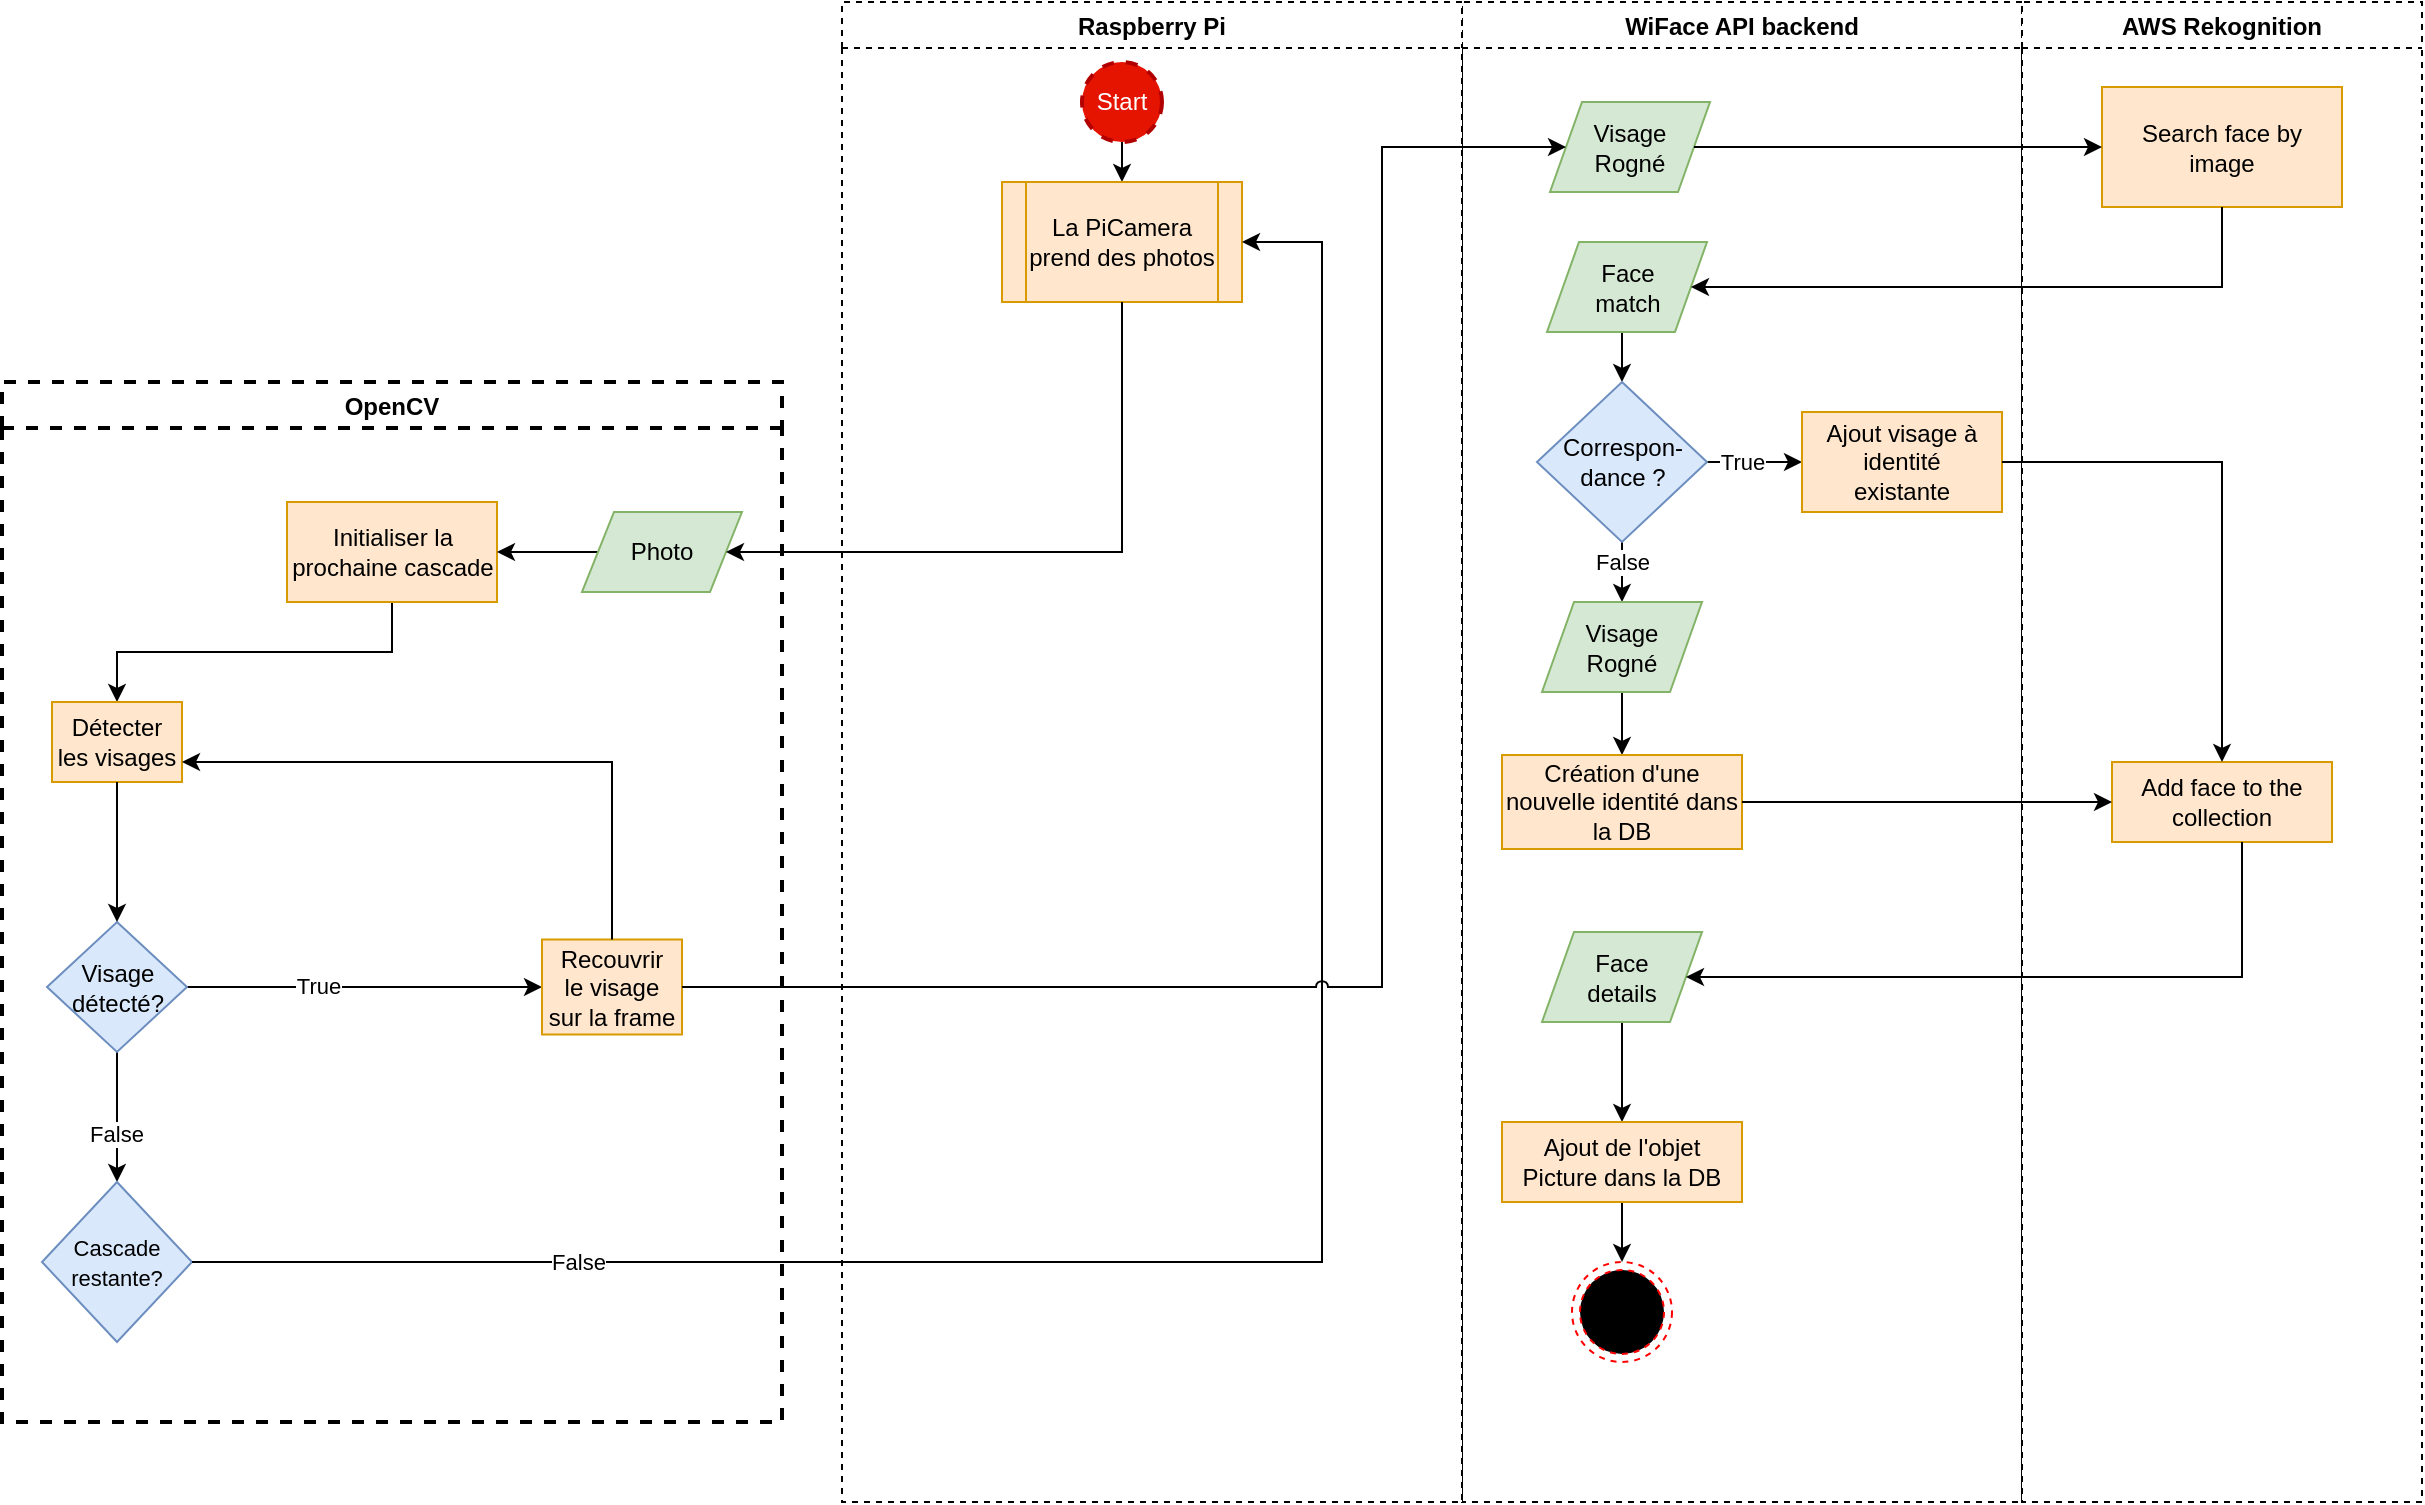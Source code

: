 <mxfile version="12.9.14" type="device"><diagram id="C5RBs43oDa-KdzZeNtuy" name="Page-1"><mxGraphModel dx="2249" dy="763" grid="1" gridSize="10" guides="1" tooltips="1" connect="1" arrows="1" fold="1" page="1" pageScale="1" pageWidth="827" pageHeight="1169" math="0" shadow="0"><root><mxCell id="WIyWlLk6GJQsqaUBKTNV-0"/><mxCell id="WIyWlLk6GJQsqaUBKTNV-1" parent="WIyWlLk6GJQsqaUBKTNV-0"/><mxCell id="HUMt-eXJ5_sap2vRCFsd-2" value="WiFace API backend" style="swimlane;dashed=1;swimlaneFillColor=#ffffff;strokeColor=#000000;" vertex="1" parent="WIyWlLk6GJQsqaUBKTNV-1"><mxGeometry x="330" y="40" width="280" height="750" as="geometry"/></mxCell><mxCell id="HUMt-eXJ5_sap2vRCFsd-27" value="&lt;div&gt;Visage&lt;/div&gt;&lt;div&gt;Rogné&lt;br&gt;&lt;/div&gt;" style="shape=parallelogram;perimeter=parallelogramPerimeter;whiteSpace=wrap;html=1;fillColor=#d5e8d4;strokeColor=#82b366;" vertex="1" parent="HUMt-eXJ5_sap2vRCFsd-2"><mxGeometry x="44" y="50" width="80" height="45" as="geometry"/></mxCell><mxCell id="HUMt-eXJ5_sap2vRCFsd-42" style="edgeStyle=orthogonalEdgeStyle;rounded=0;jumpStyle=arc;orthogonalLoop=1;jettySize=auto;html=1;exitX=0.5;exitY=1;exitDx=0;exitDy=0;entryX=0.5;entryY=0;entryDx=0;entryDy=0;strokeColor=#000000;" edge="1" parent="HUMt-eXJ5_sap2vRCFsd-2" source="HUMt-eXJ5_sap2vRCFsd-40" target="HUMt-eXJ5_sap2vRCFsd-41"><mxGeometry relative="1" as="geometry"/></mxCell><mxCell id="HUMt-eXJ5_sap2vRCFsd-40" value="&lt;div&gt;Face &lt;br&gt;&lt;/div&gt;&lt;div&gt;match&lt;/div&gt;" style="shape=parallelogram;perimeter=parallelogramPerimeter;whiteSpace=wrap;html=1;fillColor=#d5e8d4;strokeColor=#82b366;" vertex="1" parent="HUMt-eXJ5_sap2vRCFsd-2"><mxGeometry x="42.5" y="120" width="80" height="45" as="geometry"/></mxCell><mxCell id="HUMt-eXJ5_sap2vRCFsd-50" style="edgeStyle=orthogonalEdgeStyle;rounded=0;jumpStyle=arc;orthogonalLoop=1;jettySize=auto;html=1;exitX=1;exitY=0.5;exitDx=0;exitDy=0;entryX=0;entryY=0.5;entryDx=0;entryDy=0;strokeColor=#000000;" edge="1" parent="HUMt-eXJ5_sap2vRCFsd-2" source="HUMt-eXJ5_sap2vRCFsd-41" target="HUMt-eXJ5_sap2vRCFsd-48"><mxGeometry relative="1" as="geometry"/></mxCell><mxCell id="HUMt-eXJ5_sap2vRCFsd-51" value="True" style="edgeLabel;html=1;align=center;verticalAlign=middle;resizable=0;points=[];" vertex="1" connectable="0" parent="HUMt-eXJ5_sap2vRCFsd-50"><mxGeometry x="-0.261" y="-2" relative="1" as="geometry"><mxPoint y="-2" as="offset"/></mxGeometry></mxCell><mxCell id="HUMt-eXJ5_sap2vRCFsd-52" style="edgeStyle=orthogonalEdgeStyle;rounded=0;jumpStyle=arc;orthogonalLoop=1;jettySize=auto;html=1;exitX=0.5;exitY=1;exitDx=0;exitDy=0;entryX=0.5;entryY=0;entryDx=0;entryDy=0;strokeColor=#000000;" edge="1" parent="HUMt-eXJ5_sap2vRCFsd-2" source="HUMt-eXJ5_sap2vRCFsd-41" target="HUMt-eXJ5_sap2vRCFsd-47"><mxGeometry relative="1" as="geometry"><Array as="points"><mxPoint x="80" y="280"/><mxPoint x="80" y="280"/></Array></mxGeometry></mxCell><mxCell id="HUMt-eXJ5_sap2vRCFsd-53" value="False" style="edgeLabel;html=1;align=center;verticalAlign=middle;resizable=0;points=[];" vertex="1" connectable="0" parent="HUMt-eXJ5_sap2vRCFsd-52"><mxGeometry x="-0.335" relative="1" as="geometry"><mxPoint as="offset"/></mxGeometry></mxCell><mxCell id="HUMt-eXJ5_sap2vRCFsd-41" value="&lt;div&gt;Correspon-&lt;/div&gt;&lt;div&gt;dance ?&lt;br&gt;&lt;/div&gt;" style="rhombus;whiteSpace=wrap;html=1;fillColor=#dae8fc;strokeColor=#6c8ebf;" vertex="1" parent="HUMt-eXJ5_sap2vRCFsd-2"><mxGeometry x="37.5" y="190" width="85" height="80" as="geometry"/></mxCell><mxCell id="HUMt-eXJ5_sap2vRCFsd-66" style="edgeStyle=orthogonalEdgeStyle;rounded=0;jumpStyle=arc;orthogonalLoop=1;jettySize=auto;html=1;exitX=0.5;exitY=1;exitDx=0;exitDy=0;strokeColor=#000000;" edge="1" parent="HUMt-eXJ5_sap2vRCFsd-2" source="HUMt-eXJ5_sap2vRCFsd-47" target="HUMt-eXJ5_sap2vRCFsd-63"><mxGeometry relative="1" as="geometry"/></mxCell><mxCell id="HUMt-eXJ5_sap2vRCFsd-47" value="&lt;div&gt;Visage&lt;/div&gt;&lt;div&gt;Rogné&lt;br&gt;&lt;/div&gt;" style="shape=parallelogram;perimeter=parallelogramPerimeter;whiteSpace=wrap;html=1;fillColor=#d5e8d4;strokeColor=#82b366;" vertex="1" parent="HUMt-eXJ5_sap2vRCFsd-2"><mxGeometry x="40" y="300" width="80" height="45" as="geometry"/></mxCell><mxCell id="HUMt-eXJ5_sap2vRCFsd-48" value="&lt;div&gt;Ajout visage à identité&lt;/div&gt;&lt;div&gt;existante&lt;br&gt;&lt;/div&gt;" style="rounded=0;whiteSpace=wrap;html=1;fillColor=#ffe6cc;strokeColor=#d79b00;" vertex="1" parent="HUMt-eXJ5_sap2vRCFsd-2"><mxGeometry x="170" y="205" width="100" height="50" as="geometry"/></mxCell><mxCell id="HUMt-eXJ5_sap2vRCFsd-60" style="edgeStyle=orthogonalEdgeStyle;rounded=0;jumpStyle=arc;orthogonalLoop=1;jettySize=auto;html=1;strokeColor=#000000;" edge="1" parent="HUMt-eXJ5_sap2vRCFsd-2" source="HUMt-eXJ5_sap2vRCFsd-57" target="HUMt-eXJ5_sap2vRCFsd-59"><mxGeometry relative="1" as="geometry"/></mxCell><mxCell id="HUMt-eXJ5_sap2vRCFsd-57" value="&lt;div&gt;Face &lt;br&gt;&lt;/div&gt;details" style="shape=parallelogram;perimeter=parallelogramPerimeter;whiteSpace=wrap;html=1;fillColor=#d5e8d4;strokeColor=#82b366;" vertex="1" parent="HUMt-eXJ5_sap2vRCFsd-2"><mxGeometry x="40" y="465" width="80" height="45" as="geometry"/></mxCell><mxCell id="HUMt-eXJ5_sap2vRCFsd-107" style="edgeStyle=orthogonalEdgeStyle;rounded=0;jumpStyle=arc;orthogonalLoop=1;jettySize=auto;html=1;exitX=0.5;exitY=1;exitDx=0;exitDy=0;shadow=0;strokeColor=#000000;" edge="1" parent="HUMt-eXJ5_sap2vRCFsd-2" source="HUMt-eXJ5_sap2vRCFsd-59" target="HUMt-eXJ5_sap2vRCFsd-103"><mxGeometry relative="1" as="geometry"/></mxCell><mxCell id="HUMt-eXJ5_sap2vRCFsd-59" value="Ajout de l'objet Picture dans la DB" style="rounded=0;whiteSpace=wrap;html=1;fillColor=#ffe6cc;strokeColor=#d79b00;" vertex="1" parent="HUMt-eXJ5_sap2vRCFsd-2"><mxGeometry x="20" y="560" width="120" height="40" as="geometry"/></mxCell><mxCell id="HUMt-eXJ5_sap2vRCFsd-63" value="Création d'une nouvelle identité dans la DB" style="rounded=0;whiteSpace=wrap;html=1;fillColor=#ffe6cc;strokeColor=#d79b00;" vertex="1" parent="HUMt-eXJ5_sap2vRCFsd-2"><mxGeometry x="20" y="376.5" width="120" height="47" as="geometry"/></mxCell><mxCell id="HUMt-eXJ5_sap2vRCFsd-103" value="" style="ellipse;html=1;shape=endState;fillColor=#000000;strokeColor=#ff0000;dashed=1;" vertex="1" parent="HUMt-eXJ5_sap2vRCFsd-2"><mxGeometry x="55" y="630" width="50" height="50" as="geometry"/></mxCell><mxCell id="HUMt-eXJ5_sap2vRCFsd-3" value="AWS Rekognition" style="swimlane;startSize=23;fillColor=#ffffff;strokeColor=#000000;dashed=1;swimlaneFillColor=#ffffff;" vertex="1" parent="WIyWlLk6GJQsqaUBKTNV-1"><mxGeometry x="610" y="40" width="200" height="750" as="geometry"/></mxCell><mxCell id="HUMt-eXJ5_sap2vRCFsd-35" value="Search face by&lt;div&gt;image&lt;br&gt;&lt;/div&gt;" style="rounded=0;whiteSpace=wrap;html=1;fillColor=#ffe6cc;strokeColor=#d79b00;" vertex="1" parent="HUMt-eXJ5_sap2vRCFsd-3"><mxGeometry x="40" y="42.5" width="120" height="60" as="geometry"/></mxCell><mxCell id="HUMt-eXJ5_sap2vRCFsd-55" value="Add face to the collection" style="rounded=0;whiteSpace=wrap;html=1;fillColor=#ffe6cc;strokeColor=#d79b00;" vertex="1" parent="HUMt-eXJ5_sap2vRCFsd-3"><mxGeometry x="45" y="380" width="110" height="40" as="geometry"/></mxCell><mxCell id="HUMt-eXJ5_sap2vRCFsd-8" value="Raspberry Pi" style="swimlane;dashed=1;swimlaneFillColor=#ffffff;" vertex="1" parent="WIyWlLk6GJQsqaUBKTNV-1"><mxGeometry x="20" y="40" width="310" height="750" as="geometry"/></mxCell><mxCell id="HUMt-eXJ5_sap2vRCFsd-84" style="edgeStyle=orthogonalEdgeStyle;rounded=0;jumpStyle=arc;orthogonalLoop=1;jettySize=auto;html=1;exitX=0.5;exitY=1;exitDx=0;exitDy=0;exitPerimeter=0;entryX=0.5;entryY=0;entryDx=0;entryDy=0;shadow=0;strokeColor=#000000;" edge="1" parent="HUMt-eXJ5_sap2vRCFsd-8" source="HUMt-eXJ5_sap2vRCFsd-71" target="HUMt-eXJ5_sap2vRCFsd-12"><mxGeometry relative="1" as="geometry"/></mxCell><mxCell id="HUMt-eXJ5_sap2vRCFsd-71" value="Start" style="strokeWidth=2;html=1;shape=mxgraph.flowchart.start_2;whiteSpace=wrap;dashed=1;fillColor=#e51400;strokeColor=#B20000;fontColor=#ffffff;" vertex="1" parent="HUMt-eXJ5_sap2vRCFsd-8"><mxGeometry x="120" y="30" width="40" height="40" as="geometry"/></mxCell><mxCell id="HUMt-eXJ5_sap2vRCFsd-12" value="&lt;div&gt;La PiCamera&lt;/div&gt;&lt;div&gt;prend des photos&lt;br&gt;&lt;/div&gt;" style="shape=process;whiteSpace=wrap;html=1;backgroundOutline=1;fillColor=#ffe6cc;strokeColor=#d79b00;" vertex="1" parent="HUMt-eXJ5_sap2vRCFsd-8"><mxGeometry x="80" y="90" width="120" height="60" as="geometry"/></mxCell><mxCell id="HUMt-eXJ5_sap2vRCFsd-38" style="edgeStyle=orthogonalEdgeStyle;rounded=0;jumpStyle=arc;orthogonalLoop=1;jettySize=auto;html=1;strokeColor=#000000;" edge="1" parent="WIyWlLk6GJQsqaUBKTNV-1" source="HUMt-eXJ5_sap2vRCFsd-27" target="HUMt-eXJ5_sap2vRCFsd-35"><mxGeometry relative="1" as="geometry"/></mxCell><mxCell id="HUMt-eXJ5_sap2vRCFsd-39" style="edgeStyle=orthogonalEdgeStyle;rounded=0;jumpStyle=arc;orthogonalLoop=1;jettySize=auto;html=1;strokeColor=#000000;entryX=1;entryY=0.5;entryDx=0;entryDy=0;" edge="1" parent="WIyWlLk6GJQsqaUBKTNV-1" source="HUMt-eXJ5_sap2vRCFsd-35" target="HUMt-eXJ5_sap2vRCFsd-40"><mxGeometry relative="1" as="geometry"><mxPoint x="710" y="310" as="targetPoint"/><Array as="points"><mxPoint x="710" y="183"/></Array></mxGeometry></mxCell><mxCell id="HUMt-eXJ5_sap2vRCFsd-62" value="" style="edgeStyle=orthogonalEdgeStyle;rounded=0;jumpStyle=arc;orthogonalLoop=1;jettySize=auto;html=1;strokeColor=#000000;entryX=1;entryY=0.5;entryDx=0;entryDy=0;" edge="1" parent="WIyWlLk6GJQsqaUBKTNV-1" source="HUMt-eXJ5_sap2vRCFsd-55" target="HUMt-eXJ5_sap2vRCFsd-57"><mxGeometry relative="1" as="geometry"><mxPoint x="720" y="620" as="targetPoint"/><Array as="points"><mxPoint x="720" y="528"/></Array></mxGeometry></mxCell><mxCell id="HUMt-eXJ5_sap2vRCFsd-76" style="edgeStyle=orthogonalEdgeStyle;rounded=0;jumpStyle=arc;orthogonalLoop=1;jettySize=auto;html=1;exitX=1;exitY=0.5;exitDx=0;exitDy=0;entryX=0;entryY=0.5;entryDx=0;entryDy=0;shadow=0;strokeColor=#000000;" edge="1" parent="WIyWlLk6GJQsqaUBKTNV-1" source="HUMt-eXJ5_sap2vRCFsd-63" target="HUMt-eXJ5_sap2vRCFsd-55"><mxGeometry relative="1" as="geometry"><Array as="points"><mxPoint x="520" y="440"/><mxPoint x="520" y="440"/></Array></mxGeometry></mxCell><mxCell id="HUMt-eXJ5_sap2vRCFsd-101" style="edgeStyle=orthogonalEdgeStyle;rounded=0;jumpStyle=arc;orthogonalLoop=1;jettySize=auto;html=1;exitX=1;exitY=0.5;exitDx=0;exitDy=0;entryX=0.5;entryY=0;entryDx=0;entryDy=0;shadow=0;strokeColor=#000000;" edge="1" parent="WIyWlLk6GJQsqaUBKTNV-1" source="HUMt-eXJ5_sap2vRCFsd-48" target="HUMt-eXJ5_sap2vRCFsd-55"><mxGeometry relative="1" as="geometry"><Array as="points"><mxPoint x="710" y="270"/></Array></mxGeometry></mxCell><mxCell id="HUMt-eXJ5_sap2vRCFsd-9" value="OpenCV" style="swimlane;startSize=23;dashed=1;strokeWidth=2;swimlaneFillColor=#FFFFFF;fillColor=#FFFFFF;strokeColor=#000000;" vertex="1" parent="WIyWlLk6GJQsqaUBKTNV-1"><mxGeometry x="-400" y="230" width="390" height="520" as="geometry"/></mxCell><mxCell id="HUMt-eXJ5_sap2vRCFsd-22" style="edgeStyle=orthogonalEdgeStyle;rounded=0;orthogonalLoop=1;jettySize=auto;html=1;exitX=0.5;exitY=1;exitDx=0;exitDy=0;entryX=0.5;entryY=0;entryDx=0;entryDy=0;" edge="1" parent="HUMt-eXJ5_sap2vRCFsd-9" source="HUMt-eXJ5_sap2vRCFsd-19" target="HUMt-eXJ5_sap2vRCFsd-14"><mxGeometry relative="1" as="geometry"/></mxCell><mxCell id="HUMt-eXJ5_sap2vRCFsd-23" value="&lt;div&gt;False&lt;/div&gt;" style="edgeLabel;html=1;align=center;verticalAlign=middle;resizable=0;points=[];" vertex="1" connectable="0" parent="HUMt-eXJ5_sap2vRCFsd-22"><mxGeometry x="0.269" y="-1" relative="1" as="geometry"><mxPoint as="offset"/></mxGeometry></mxCell><mxCell id="HUMt-eXJ5_sap2vRCFsd-25" style="edgeStyle=orthogonalEdgeStyle;rounded=0;orthogonalLoop=1;jettySize=auto;html=1;exitX=1;exitY=0.5;exitDx=0;exitDy=0;entryX=0;entryY=0.5;entryDx=0;entryDy=0;" edge="1" parent="HUMt-eXJ5_sap2vRCFsd-9" source="HUMt-eXJ5_sap2vRCFsd-19" target="HUMt-eXJ5_sap2vRCFsd-24"><mxGeometry relative="1" as="geometry"/></mxCell><mxCell id="HUMt-eXJ5_sap2vRCFsd-26" value="True" style="edgeLabel;html=1;align=center;verticalAlign=middle;resizable=0;points=[];" vertex="1" connectable="0" parent="HUMt-eXJ5_sap2vRCFsd-25"><mxGeometry x="-0.262" y="1" relative="1" as="geometry"><mxPoint as="offset"/></mxGeometry></mxCell><mxCell id="HUMt-eXJ5_sap2vRCFsd-19" value="Visage détecté?" style="rhombus;whiteSpace=wrap;html=1;fillColor=#dae8fc;strokeColor=#6c8ebf;" vertex="1" parent="HUMt-eXJ5_sap2vRCFsd-9"><mxGeometry x="22.5" y="270" width="70" height="65" as="geometry"/></mxCell><mxCell id="HUMt-eXJ5_sap2vRCFsd-14" value="&lt;div&gt;&lt;font style=&quot;font-size: 11px&quot;&gt;Cascade&lt;br&gt;&lt;/font&gt;&lt;/div&gt;&lt;div&gt;&lt;font style=&quot;font-size: 11px&quot;&gt;restante?&lt;br&gt;&lt;/font&gt;&lt;/div&gt;" style="rhombus;whiteSpace=wrap;html=1;fillColor=#dae8fc;strokeColor=#6c8ebf;" vertex="1" parent="HUMt-eXJ5_sap2vRCFsd-9"><mxGeometry x="20" y="400" width="75" height="80" as="geometry"/></mxCell><mxCell id="HUMt-eXJ5_sap2vRCFsd-24" value="&lt;div&gt;Recouvrir&lt;/div&gt;&lt;div&gt;le visage&lt;/div&gt;&lt;div&gt;sur la frame&lt;br&gt;&lt;/div&gt;" style="rounded=0;whiteSpace=wrap;html=1;fillColor=#ffe6cc;strokeColor=#d79b00;" vertex="1" parent="HUMt-eXJ5_sap2vRCFsd-9"><mxGeometry x="270" y="278.75" width="70" height="47.5" as="geometry"/></mxCell><mxCell id="HUMt-eXJ5_sap2vRCFsd-87" style="edgeStyle=orthogonalEdgeStyle;rounded=0;jumpStyle=arc;orthogonalLoop=1;jettySize=auto;html=1;exitX=0.5;exitY=1;exitDx=0;exitDy=0;entryX=0.5;entryY=0;entryDx=0;entryDy=0;shadow=0;strokeColor=#000000;" edge="1" parent="HUMt-eXJ5_sap2vRCFsd-9" source="HUMt-eXJ5_sap2vRCFsd-13" target="HUMt-eXJ5_sap2vRCFsd-17"><mxGeometry relative="1" as="geometry"/></mxCell><mxCell id="HUMt-eXJ5_sap2vRCFsd-13" value="&lt;div&gt;Initialiser la prochaine cascade&lt;/div&gt;" style="rounded=0;whiteSpace=wrap;html=1;fillColor=#ffe6cc;strokeColor=#d79b00;" vertex="1" parent="HUMt-eXJ5_sap2vRCFsd-9"><mxGeometry x="142.5" y="60" width="105" height="50" as="geometry"/></mxCell><mxCell id="HUMt-eXJ5_sap2vRCFsd-17" value="&lt;div&gt;Détecter les visages&lt;br&gt;&lt;/div&gt;" style="rounded=0;whiteSpace=wrap;html=1;fillColor=#ffe6cc;strokeColor=#d79b00;" vertex="1" parent="HUMt-eXJ5_sap2vRCFsd-9"><mxGeometry x="25" y="160" width="65" height="40" as="geometry"/></mxCell><mxCell id="HUMt-eXJ5_sap2vRCFsd-21" style="edgeStyle=orthogonalEdgeStyle;rounded=0;orthogonalLoop=1;jettySize=auto;html=1;exitX=0.5;exitY=1;exitDx=0;exitDy=0;entryX=0.5;entryY=0;entryDx=0;entryDy=0;" edge="1" parent="HUMt-eXJ5_sap2vRCFsd-9" source="HUMt-eXJ5_sap2vRCFsd-17" target="HUMt-eXJ5_sap2vRCFsd-19"><mxGeometry relative="1" as="geometry"/></mxCell><mxCell id="HUMt-eXJ5_sap2vRCFsd-36" style="edgeStyle=orthogonalEdgeStyle;rounded=0;jumpStyle=arc;orthogonalLoop=1;jettySize=auto;html=1;exitX=0.5;exitY=0;exitDx=0;exitDy=0;strokeColor=#000000;entryX=1;entryY=0.75;entryDx=0;entryDy=0;" edge="1" parent="HUMt-eXJ5_sap2vRCFsd-9" source="HUMt-eXJ5_sap2vRCFsd-24" target="HUMt-eXJ5_sap2vRCFsd-17"><mxGeometry relative="1" as="geometry"><mxPoint x="165" y="120" as="targetPoint"/></mxGeometry></mxCell><mxCell id="HUMt-eXJ5_sap2vRCFsd-119" style="edgeStyle=orthogonalEdgeStyle;rounded=0;jumpStyle=arc;orthogonalLoop=1;jettySize=auto;html=1;exitX=1;exitY=0.5;exitDx=0;exitDy=0;shadow=0;strokeColor=#000000;" edge="1" parent="HUMt-eXJ5_sap2vRCFsd-9" source="HUMt-eXJ5_sap2vRCFsd-116" target="HUMt-eXJ5_sap2vRCFsd-13"><mxGeometry relative="1" as="geometry"/></mxCell><mxCell id="HUMt-eXJ5_sap2vRCFsd-116" value="Photo" style="shape=parallelogram;perimeter=parallelogramPerimeter;whiteSpace=wrap;html=1;fillColor=#d5e8d4;strokeColor=#82b366;direction=west;" vertex="1" parent="HUMt-eXJ5_sap2vRCFsd-9"><mxGeometry x="290" y="65" width="80" height="40" as="geometry"/></mxCell><mxCell id="HUMt-eXJ5_sap2vRCFsd-82" style="edgeStyle=orthogonalEdgeStyle;rounded=0;jumpStyle=arc;orthogonalLoop=1;jettySize=auto;html=1;exitX=1;exitY=0.5;exitDx=0;exitDy=0;entryX=1;entryY=0.5;entryDx=0;entryDy=0;shadow=0;strokeColor=#000000;" edge="1" parent="WIyWlLk6GJQsqaUBKTNV-1" source="HUMt-eXJ5_sap2vRCFsd-14" target="HUMt-eXJ5_sap2vRCFsd-12"><mxGeometry relative="1" as="geometry"><Array as="points"><mxPoint x="260" y="670"/><mxPoint x="260" y="160"/></Array></mxGeometry></mxCell><mxCell id="HUMt-eXJ5_sap2vRCFsd-91" value="False" style="edgeLabel;html=1;align=center;verticalAlign=middle;resizable=0;points=[];" vertex="1" connectable="0" parent="HUMt-eXJ5_sap2vRCFsd-82"><mxGeometry x="-0.927" relative="1" as="geometry"><mxPoint x="152.5" as="offset"/></mxGeometry></mxCell><mxCell id="HUMt-eXJ5_sap2vRCFsd-95" style="edgeStyle=orthogonalEdgeStyle;rounded=0;jumpStyle=arc;orthogonalLoop=1;jettySize=auto;html=1;entryX=0;entryY=0.5;entryDx=0;entryDy=0;shadow=0;strokeColor=#000000;exitX=1;exitY=0.5;exitDx=0;exitDy=0;" edge="1" parent="WIyWlLk6GJQsqaUBKTNV-1" source="HUMt-eXJ5_sap2vRCFsd-24" target="HUMt-eXJ5_sap2vRCFsd-27"><mxGeometry relative="1" as="geometry"><mxPoint x="110" y="590" as="sourcePoint"/><Array as="points"><mxPoint x="290" y="532"/><mxPoint x="290" y="112"/></Array></mxGeometry></mxCell><mxCell id="HUMt-eXJ5_sap2vRCFsd-120" style="edgeStyle=orthogonalEdgeStyle;rounded=0;jumpStyle=arc;orthogonalLoop=1;jettySize=auto;html=1;exitX=0.5;exitY=1;exitDx=0;exitDy=0;entryX=0;entryY=0.5;entryDx=0;entryDy=0;shadow=0;strokeColor=#000000;" edge="1" parent="WIyWlLk6GJQsqaUBKTNV-1" source="HUMt-eXJ5_sap2vRCFsd-12" target="HUMt-eXJ5_sap2vRCFsd-116"><mxGeometry relative="1" as="geometry"><Array as="points"><mxPoint x="160" y="315"/></Array></mxGeometry></mxCell></root></mxGraphModel></diagram></mxfile>